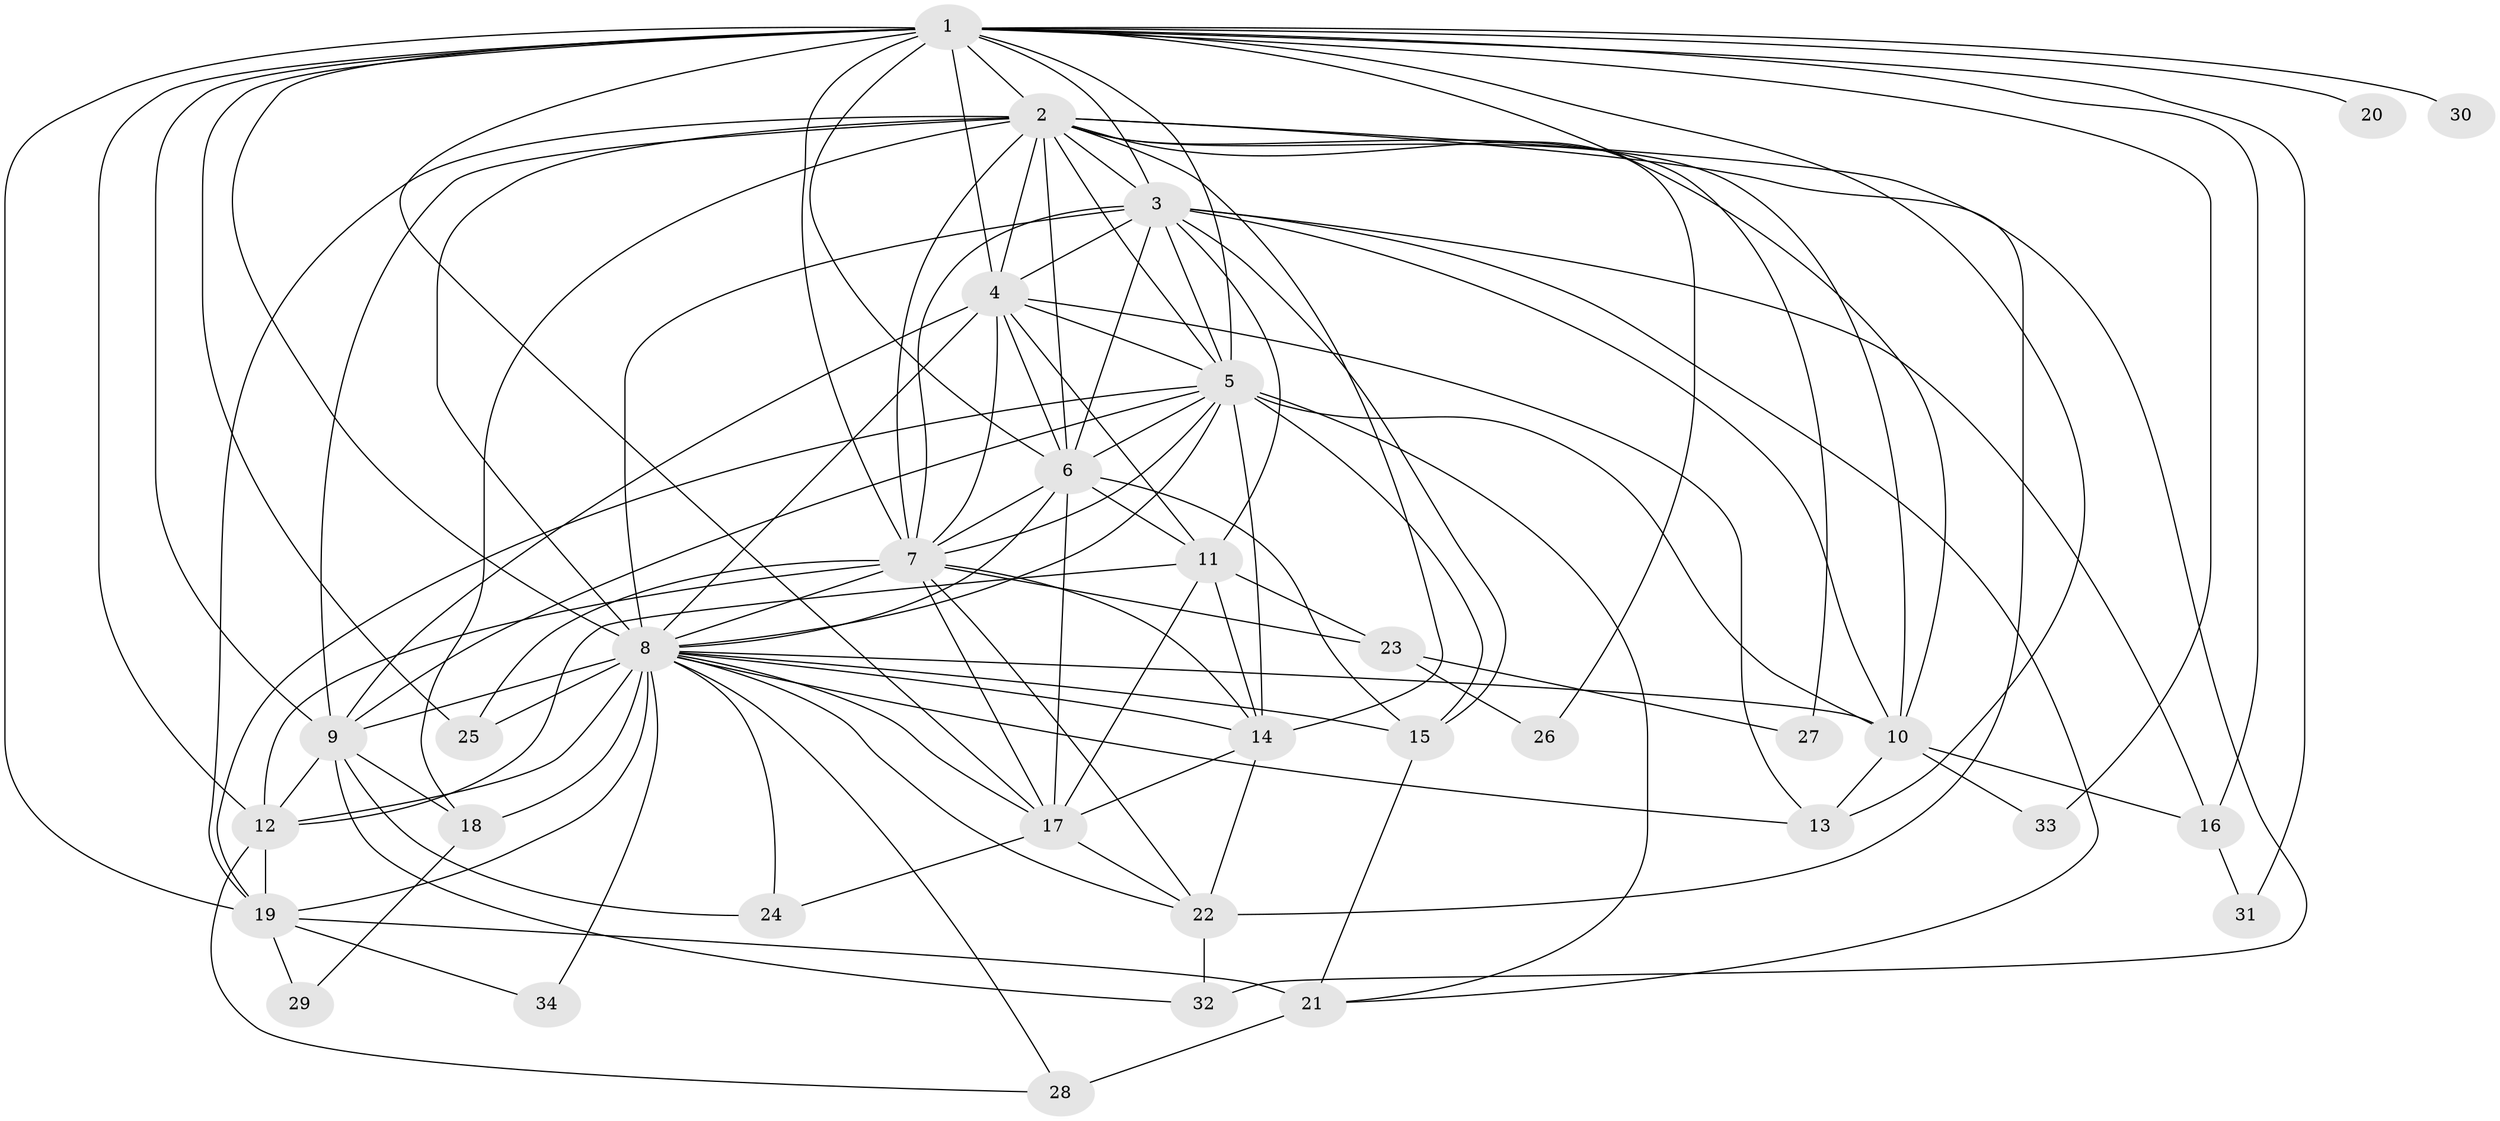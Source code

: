 // original degree distribution, {27: 0.009009009009009009, 18: 0.009009009009009009, 38: 0.009009009009009009, 25: 0.009009009009009009, 23: 0.018018018018018018, 21: 0.009009009009009009, 17: 0.009009009009009009, 11: 0.018018018018018018, 2: 0.5405405405405406, 4: 0.11711711711711711, 5: 0.06306306306306306, 3: 0.16216216216216217, 6: 0.018018018018018018, 7: 0.009009009009009009}
// Generated by graph-tools (version 1.1) at 2025/49/03/04/25 22:49:40]
// undirected, 34 vertices, 113 edges
graph export_dot {
  node [color=gray90,style=filled];
  1;
  2;
  3;
  4;
  5;
  6;
  7;
  8;
  9;
  10;
  11;
  12;
  13;
  14;
  15;
  16;
  17;
  18;
  19;
  20;
  21;
  22;
  23;
  24;
  25;
  26;
  27;
  28;
  29;
  30;
  31;
  32;
  33;
  34;
  1 -- 2 [weight=2.0];
  1 -- 3 [weight=2.0];
  1 -- 4 [weight=2.0];
  1 -- 5 [weight=2.0];
  1 -- 6 [weight=2.0];
  1 -- 7 [weight=2.0];
  1 -- 8 [weight=1.0];
  1 -- 9 [weight=2.0];
  1 -- 10 [weight=1.0];
  1 -- 12 [weight=2.0];
  1 -- 13 [weight=1.0];
  1 -- 16 [weight=1.0];
  1 -- 17 [weight=1.0];
  1 -- 19 [weight=1.0];
  1 -- 20 [weight=1.0];
  1 -- 25 [weight=1.0];
  1 -- 30 [weight=1.0];
  1 -- 31 [weight=1.0];
  1 -- 33 [weight=1.0];
  2 -- 3 [weight=2.0];
  2 -- 4 [weight=4.0];
  2 -- 5 [weight=4.0];
  2 -- 6 [weight=2.0];
  2 -- 7 [weight=2.0];
  2 -- 8 [weight=3.0];
  2 -- 9 [weight=1.0];
  2 -- 10 [weight=2.0];
  2 -- 14 [weight=1.0];
  2 -- 18 [weight=2.0];
  2 -- 19 [weight=1.0];
  2 -- 22 [weight=2.0];
  2 -- 26 [weight=1.0];
  2 -- 27 [weight=1.0];
  2 -- 32 [weight=1.0];
  3 -- 4 [weight=3.0];
  3 -- 5 [weight=2.0];
  3 -- 6 [weight=1.0];
  3 -- 7 [weight=2.0];
  3 -- 8 [weight=21.0];
  3 -- 10 [weight=1.0];
  3 -- 11 [weight=1.0];
  3 -- 15 [weight=1.0];
  3 -- 16 [weight=1.0];
  3 -- 21 [weight=1.0];
  4 -- 5 [weight=4.0];
  4 -- 6 [weight=3.0];
  4 -- 7 [weight=2.0];
  4 -- 8 [weight=1.0];
  4 -- 9 [weight=10.0];
  4 -- 11 [weight=1.0];
  4 -- 13 [weight=1.0];
  5 -- 6 [weight=2.0];
  5 -- 7 [weight=2.0];
  5 -- 8 [weight=1.0];
  5 -- 9 [weight=3.0];
  5 -- 10 [weight=1.0];
  5 -- 14 [weight=5.0];
  5 -- 15 [weight=2.0];
  5 -- 19 [weight=1.0];
  5 -- 21 [weight=1.0];
  6 -- 7 [weight=1.0];
  6 -- 8 [weight=2.0];
  6 -- 11 [weight=1.0];
  6 -- 15 [weight=1.0];
  6 -- 17 [weight=7.0];
  7 -- 8 [weight=1.0];
  7 -- 12 [weight=5.0];
  7 -- 14 [weight=1.0];
  7 -- 17 [weight=1.0];
  7 -- 22 [weight=1.0];
  7 -- 23 [weight=1.0];
  7 -- 25 [weight=1.0];
  8 -- 9 [weight=2.0];
  8 -- 10 [weight=1.0];
  8 -- 12 [weight=2.0];
  8 -- 13 [weight=1.0];
  8 -- 14 [weight=2.0];
  8 -- 15 [weight=1.0];
  8 -- 17 [weight=3.0];
  8 -- 18 [weight=1.0];
  8 -- 19 [weight=1.0];
  8 -- 22 [weight=1.0];
  8 -- 24 [weight=1.0];
  8 -- 25 [weight=2.0];
  8 -- 28 [weight=1.0];
  8 -- 34 [weight=1.0];
  9 -- 12 [weight=1.0];
  9 -- 18 [weight=1.0];
  9 -- 24 [weight=1.0];
  9 -- 32 [weight=1.0];
  10 -- 13 [weight=1.0];
  10 -- 16 [weight=1.0];
  10 -- 33 [weight=1.0];
  11 -- 12 [weight=1.0];
  11 -- 14 [weight=1.0];
  11 -- 17 [weight=1.0];
  11 -- 23 [weight=1.0];
  12 -- 19 [weight=1.0];
  12 -- 28 [weight=1.0];
  14 -- 17 [weight=2.0];
  14 -- 22 [weight=1.0];
  15 -- 21 [weight=1.0];
  16 -- 31 [weight=1.0];
  17 -- 22 [weight=1.0];
  17 -- 24 [weight=1.0];
  18 -- 29 [weight=1.0];
  19 -- 21 [weight=1.0];
  19 -- 29 [weight=1.0];
  19 -- 34 [weight=1.0];
  21 -- 28 [weight=2.0];
  22 -- 32 [weight=2.0];
  23 -- 26 [weight=1.0];
  23 -- 27 [weight=1.0];
}
